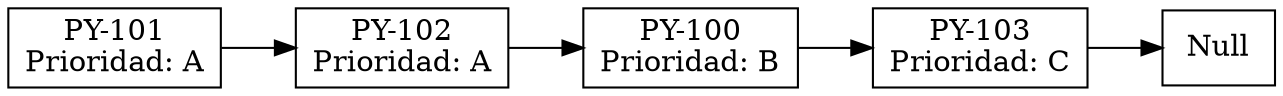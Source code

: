 digraph colaGraph{ 
 node[shape=box] 
 rankdir=LR;
nodoCola0x13b721c[label="PY-101\nPrioridad: A"]; 
nodoCola0x13b754c[label="PY-102\nPrioridad: A"]; 
nodoCola0x13b713c[label="PY-100\nPrioridad: B"]; 
nodoCola0x13b762c[label="PY-103\nPrioridad: C"]; 


nodoCola0x13b721c -> nodoCola0x13b754c
nodoCola0x13b754c -> nodoCola0x13b713c
nodoCola0x13b713c -> nodoCola0x13b762c
nodoCola0x13b762c -> Null 
} 
